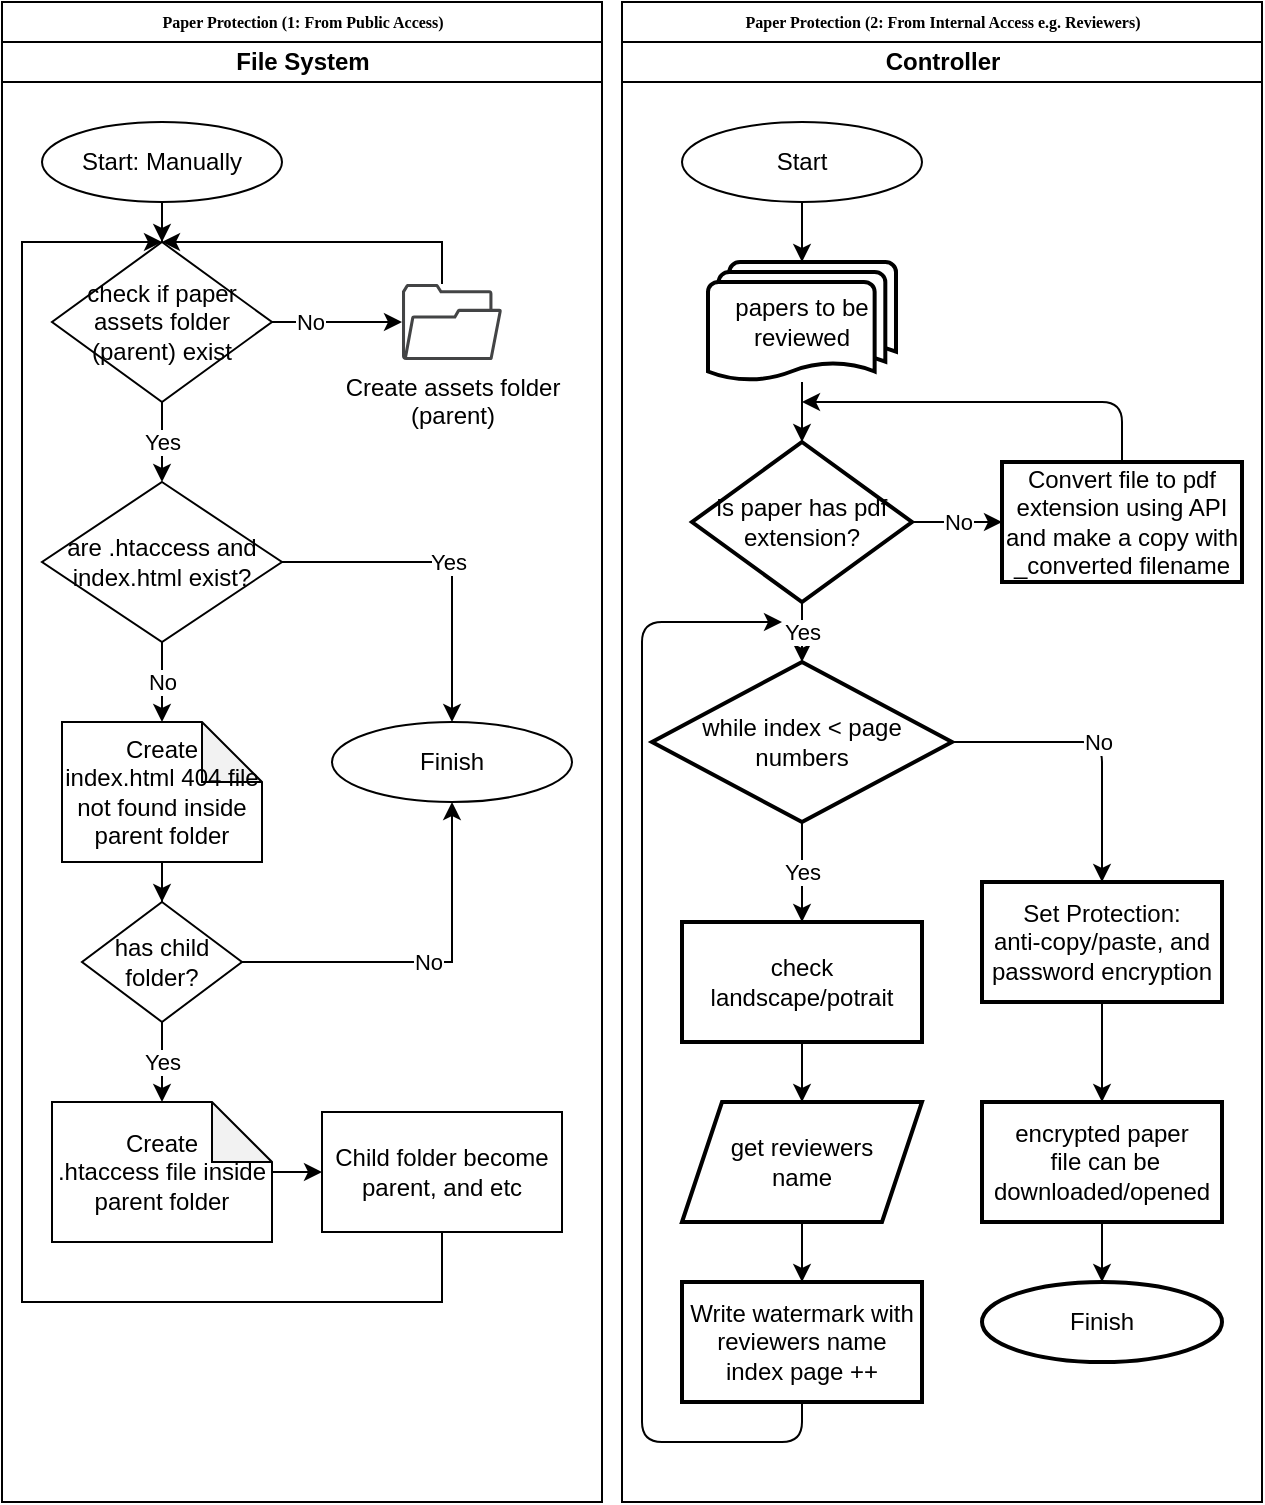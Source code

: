 <mxfile version="13.7.9" type="github">
  <diagram name="Page-1" id="74e2e168-ea6b-b213-b513-2b3c1d86103e">
    <mxGraphModel dx="1310" dy="703" grid="1" gridSize="10" guides="1" tooltips="1" connect="1" arrows="1" fold="1" page="1" pageScale="1" pageWidth="1100" pageHeight="850" background="#ffffff" math="0" shadow="0">
      <root>
        <mxCell id="0" />
        <mxCell id="1" parent="0" />
        <mxCell id="77e6c97f196da883-1" value="Paper Protection (1: From Public Access)" style="swimlane;html=1;childLayout=stackLayout;startSize=20;rounded=0;shadow=0;labelBackgroundColor=none;strokeWidth=1;fontFamily=Verdana;fontSize=8;align=center;" parent="1" vertex="1">
          <mxGeometry x="70" y="40" width="300" height="750" as="geometry" />
        </mxCell>
        <mxCell id="77e6c97f196da883-2" value="File System" style="swimlane;html=1;startSize=20;" parent="77e6c97f196da883-1" vertex="1">
          <mxGeometry y="20" width="300" height="730" as="geometry" />
        </mxCell>
        <mxCell id="IMko0UA6OWlLNupEnCfx-7" value="" style="edgeStyle=orthogonalEdgeStyle;rounded=0;orthogonalLoop=1;jettySize=auto;html=1;entryX=0.5;entryY=0;entryDx=0;entryDy=0;" edge="1" parent="77e6c97f196da883-2" source="IMko0UA6OWlLNupEnCfx-5" target="IMko0UA6OWlLNupEnCfx-15">
          <mxGeometry relative="1" as="geometry">
            <mxPoint x="80.059" y="120" as="targetPoint" />
          </mxGeometry>
        </mxCell>
        <mxCell id="IMko0UA6OWlLNupEnCfx-5" value="Start: Manually" style="ellipse;whiteSpace=wrap;html=1;" vertex="1" parent="77e6c97f196da883-2">
          <mxGeometry x="20" y="40" width="120" height="40" as="geometry" />
        </mxCell>
        <mxCell id="IMko0UA6OWlLNupEnCfx-26" style="edgeStyle=orthogonalEdgeStyle;rounded=0;orthogonalLoop=1;jettySize=auto;html=1;" edge="1" parent="77e6c97f196da883-2" source="IMko0UA6OWlLNupEnCfx-15" target="IMko0UA6OWlLNupEnCfx-25">
          <mxGeometry relative="1" as="geometry" />
        </mxCell>
        <mxCell id="IMko0UA6OWlLNupEnCfx-28" value="No" style="edgeLabel;html=1;align=center;verticalAlign=middle;resizable=0;points=[];" vertex="1" connectable="0" parent="IMko0UA6OWlLNupEnCfx-26">
          <mxGeometry x="-0.451" relative="1" as="geometry">
            <mxPoint x="1" as="offset" />
          </mxGeometry>
        </mxCell>
        <mxCell id="IMko0UA6OWlLNupEnCfx-15" value="&lt;span&gt;check if paper assets folder (parent) exist&lt;/span&gt;" style="rhombus;whiteSpace=wrap;html=1;" vertex="1" parent="77e6c97f196da883-2">
          <mxGeometry x="25" y="100" width="110" height="80" as="geometry" />
        </mxCell>
        <mxCell id="IMko0UA6OWlLNupEnCfx-27" style="edgeStyle=orthogonalEdgeStyle;rounded=0;orthogonalLoop=1;jettySize=auto;html=1;entryX=0.5;entryY=0;entryDx=0;entryDy=0;" edge="1" parent="77e6c97f196da883-2" source="IMko0UA6OWlLNupEnCfx-25" target="IMko0UA6OWlLNupEnCfx-15">
          <mxGeometry relative="1" as="geometry">
            <Array as="points">
              <mxPoint x="220" y="100" />
            </Array>
          </mxGeometry>
        </mxCell>
        <mxCell id="IMko0UA6OWlLNupEnCfx-29" value="are .htaccess and index.html exist?" style="rhombus;whiteSpace=wrap;html=1;" vertex="1" parent="77e6c97f196da883-2">
          <mxGeometry x="20" y="220" width="120" height="80" as="geometry" />
        </mxCell>
        <mxCell id="IMko0UA6OWlLNupEnCfx-14" value="Yes" style="edgeStyle=orthogonalEdgeStyle;rounded=0;orthogonalLoop=1;jettySize=auto;html=1;entryX=0.5;entryY=0;entryDx=0;entryDy=0;entryPerimeter=0;" edge="1" parent="77e6c97f196da883-2" source="IMko0UA6OWlLNupEnCfx-8" target="IMko0UA6OWlLNupEnCfx-17">
          <mxGeometry relative="1" as="geometry">
            <mxPoint x="80.059" y="400" as="targetPoint" />
          </mxGeometry>
        </mxCell>
        <mxCell id="IMko0UA6OWlLNupEnCfx-22" style="edgeStyle=orthogonalEdgeStyle;rounded=0;orthogonalLoop=1;jettySize=auto;html=1;entryX=0.5;entryY=0;entryDx=0;entryDy=0;" edge="1" parent="77e6c97f196da883-2" source="IMko0UA6OWlLNupEnCfx-19" target="IMko0UA6OWlLNupEnCfx-8">
          <mxGeometry relative="1" as="geometry" />
        </mxCell>
        <mxCell id="IMko0UA6OWlLNupEnCfx-35" value="No" style="edgeStyle=orthogonalEdgeStyle;rounded=0;orthogonalLoop=1;jettySize=auto;html=1;entryX=0.5;entryY=1;entryDx=0;entryDy=0;" edge="1" parent="77e6c97f196da883-2" source="IMko0UA6OWlLNupEnCfx-8" target="IMko0UA6OWlLNupEnCfx-33">
          <mxGeometry relative="1" as="geometry" />
        </mxCell>
        <mxCell id="IMko0UA6OWlLNupEnCfx-19" value="Create &lt;br&gt;index.html 404 file not found inside parent folder" style="shape=note;whiteSpace=wrap;html=1;backgroundOutline=1;darkOpacity=0.05;" vertex="1" parent="77e6c97f196da883-2">
          <mxGeometry x="30" y="340" width="100" height="70" as="geometry" />
        </mxCell>
        <mxCell id="IMko0UA6OWlLNupEnCfx-8" value="has child folder?" style="rhombus;whiteSpace=wrap;html=1;" vertex="1" parent="77e6c97f196da883-2">
          <mxGeometry x="40" y="430" width="80" height="60" as="geometry" />
        </mxCell>
        <mxCell id="IMko0UA6OWlLNupEnCfx-17" value="&lt;span&gt;Create &lt;br&gt;.htaccess&amp;nbsp;file inside parent folder&lt;/span&gt;" style="shape=note;whiteSpace=wrap;html=1;backgroundOutline=1;darkOpacity=0.05;" vertex="1" parent="77e6c97f196da883-2">
          <mxGeometry x="25" y="530" width="110" height="70" as="geometry" />
        </mxCell>
        <mxCell id="IMko0UA6OWlLNupEnCfx-36" value="Child folder become parent, and etc" style="whiteSpace=wrap;html=1;" vertex="1" parent="77e6c97f196da883-2">
          <mxGeometry x="160" y="535" width="120" height="60" as="geometry" />
        </mxCell>
        <mxCell id="IMko0UA6OWlLNupEnCfx-33" value="Finish" style="ellipse;whiteSpace=wrap;html=1;" vertex="1" parent="77e6c97f196da883-2">
          <mxGeometry x="165" y="340" width="120" height="40" as="geometry" />
        </mxCell>
        <mxCell id="IMko0UA6OWlLNupEnCfx-25" value="Create assets folder &lt;br&gt;(parent)" style="pointerEvents=1;shadow=0;dashed=0;html=1;strokeColor=none;fillColor=#434445;aspect=fixed;labelPosition=center;verticalLabelPosition=bottom;verticalAlign=top;align=center;outlineConnect=0;shape=mxgraph.vvd.folder;" vertex="1" parent="77e6c97f196da883-2">
          <mxGeometry x="200" y="121" width="50" height="38" as="geometry" />
        </mxCell>
        <mxCell id="IMko0UA6OWlLNupEnCfx-30" value="Yes" style="edgeStyle=orthogonalEdgeStyle;rounded=0;orthogonalLoop=1;jettySize=auto;html=1;" edge="1" parent="77e6c97f196da883-2" source="IMko0UA6OWlLNupEnCfx-15" target="IMko0UA6OWlLNupEnCfx-29">
          <mxGeometry relative="1" as="geometry" />
        </mxCell>
        <mxCell id="IMko0UA6OWlLNupEnCfx-32" value="No" style="edgeStyle=orthogonalEdgeStyle;rounded=0;orthogonalLoop=1;jettySize=auto;html=1;entryX=0.5;entryY=0;entryDx=0;entryDy=0;entryPerimeter=0;" edge="1" parent="77e6c97f196da883-2" source="IMko0UA6OWlLNupEnCfx-29" target="IMko0UA6OWlLNupEnCfx-19">
          <mxGeometry relative="1" as="geometry" />
        </mxCell>
        <mxCell id="IMko0UA6OWlLNupEnCfx-34" value="Yes" style="edgeStyle=orthogonalEdgeStyle;rounded=0;orthogonalLoop=1;jettySize=auto;html=1;" edge="1" parent="77e6c97f196da883-2" source="IMko0UA6OWlLNupEnCfx-29" target="IMko0UA6OWlLNupEnCfx-33">
          <mxGeometry relative="1" as="geometry" />
        </mxCell>
        <mxCell id="IMko0UA6OWlLNupEnCfx-37" value="" style="edgeStyle=orthogonalEdgeStyle;rounded=0;orthogonalLoop=1;jettySize=auto;html=1;" edge="1" parent="77e6c97f196da883-2" source="IMko0UA6OWlLNupEnCfx-17" target="IMko0UA6OWlLNupEnCfx-36">
          <mxGeometry relative="1" as="geometry" />
        </mxCell>
        <mxCell id="IMko0UA6OWlLNupEnCfx-38" style="edgeStyle=orthogonalEdgeStyle;rounded=0;orthogonalLoop=1;jettySize=auto;html=1;entryX=0.5;entryY=0;entryDx=0;entryDy=0;exitX=0.5;exitY=1;exitDx=0;exitDy=0;" edge="1" parent="77e6c97f196da883-2" source="IMko0UA6OWlLNupEnCfx-36" target="IMko0UA6OWlLNupEnCfx-15">
          <mxGeometry relative="1" as="geometry">
            <Array as="points">
              <mxPoint x="220" y="630" />
              <mxPoint x="10" y="630" />
              <mxPoint x="10" y="100" />
            </Array>
          </mxGeometry>
        </mxCell>
        <mxCell id="IMko0UA6OWlLNupEnCfx-2" value="Paper Protection (2: From Internal Access e.g. Reviewers)" style="swimlane;html=1;childLayout=stackLayout;startSize=20;rounded=0;shadow=0;labelBackgroundColor=none;strokeWidth=1;fontFamily=Verdana;fontSize=8;align=center;" vertex="1" parent="1">
          <mxGeometry x="380" y="40" width="320" height="750" as="geometry" />
        </mxCell>
        <mxCell id="IMko0UA6OWlLNupEnCfx-4" value="Controller" style="swimlane;html=1;startSize=20;" vertex="1" parent="IMko0UA6OWlLNupEnCfx-2">
          <mxGeometry y="20" width="320" height="730" as="geometry" />
        </mxCell>
        <mxCell id="IMko0UA6OWlLNupEnCfx-41" style="edgeStyle=orthogonalEdgeStyle;rounded=0;orthogonalLoop=1;jettySize=auto;html=1;entryX=0.5;entryY=0;entryDx=0;entryDy=0;entryPerimeter=0;" edge="1" parent="IMko0UA6OWlLNupEnCfx-4" source="IMko0UA6OWlLNupEnCfx-39" target="IMko0UA6OWlLNupEnCfx-40">
          <mxGeometry relative="1" as="geometry" />
        </mxCell>
        <mxCell id="IMko0UA6OWlLNupEnCfx-49" value="while index &amp;lt; page numbers" style="rhombus;whiteSpace=wrap;html=1;strokeWidth=2;" vertex="1" parent="IMko0UA6OWlLNupEnCfx-4">
          <mxGeometry x="15" y="310" width="150" height="80" as="geometry" />
        </mxCell>
        <mxCell id="IMko0UA6OWlLNupEnCfx-42" value="is paper has pdf extension?" style="rhombus;whiteSpace=wrap;html=1;strokeWidth=2;" vertex="1" parent="IMko0UA6OWlLNupEnCfx-4">
          <mxGeometry x="35" y="200" width="110" height="80" as="geometry" />
        </mxCell>
        <mxCell id="IMko0UA6OWlLNupEnCfx-40" value="papers to be reviewed" style="strokeWidth=2;html=1;shape=mxgraph.flowchart.multi-document;whiteSpace=wrap;" vertex="1" parent="IMko0UA6OWlLNupEnCfx-4">
          <mxGeometry x="43" y="110" width="94" height="60" as="geometry" />
        </mxCell>
        <mxCell id="IMko0UA6OWlLNupEnCfx-39" value="Start" style="ellipse;whiteSpace=wrap;html=1;" vertex="1" parent="IMko0UA6OWlLNupEnCfx-4">
          <mxGeometry x="30" y="40" width="120" height="40" as="geometry" />
        </mxCell>
        <mxCell id="IMko0UA6OWlLNupEnCfx-43" value="" style="edgeStyle=orthogonalEdgeStyle;rounded=0;orthogonalLoop=1;jettySize=auto;html=1;" edge="1" parent="IMko0UA6OWlLNupEnCfx-4" source="IMko0UA6OWlLNupEnCfx-40" target="IMko0UA6OWlLNupEnCfx-42">
          <mxGeometry relative="1" as="geometry" />
        </mxCell>
        <mxCell id="IMko0UA6OWlLNupEnCfx-47" value="No" style="edgeStyle=orthogonalEdgeStyle;rounded=0;orthogonalLoop=1;jettySize=auto;html=1;" edge="1" parent="IMko0UA6OWlLNupEnCfx-4" source="IMko0UA6OWlLNupEnCfx-42" target="IMko0UA6OWlLNupEnCfx-46">
          <mxGeometry relative="1" as="geometry" />
        </mxCell>
        <mxCell id="IMko0UA6OWlLNupEnCfx-50" value="Yes" style="edgeStyle=orthogonalEdgeStyle;rounded=1;orthogonalLoop=1;jettySize=auto;html=1;" edge="1" parent="IMko0UA6OWlLNupEnCfx-4" source="IMko0UA6OWlLNupEnCfx-42" target="IMko0UA6OWlLNupEnCfx-49">
          <mxGeometry relative="1" as="geometry" />
        </mxCell>
        <mxCell id="IMko0UA6OWlLNupEnCfx-51" value="check landscape/potrait" style="whiteSpace=wrap;html=1;strokeWidth=2;" vertex="1" parent="IMko0UA6OWlLNupEnCfx-4">
          <mxGeometry x="30" y="440" width="120" height="60" as="geometry" />
        </mxCell>
        <mxCell id="IMko0UA6OWlLNupEnCfx-57" style="edgeStyle=orthogonalEdgeStyle;rounded=1;orthogonalLoop=1;jettySize=auto;html=1;entryX=0.5;entryY=0;entryDx=0;entryDy=0;" edge="1" parent="IMko0UA6OWlLNupEnCfx-4" source="IMko0UA6OWlLNupEnCfx-55" target="IMko0UA6OWlLNupEnCfx-53">
          <mxGeometry relative="1" as="geometry" />
        </mxCell>
        <mxCell id="IMko0UA6OWlLNupEnCfx-55" value="get reviewers&lt;br&gt;name" style="shape=parallelogram;perimeter=parallelogramPerimeter;whiteSpace=wrap;html=1;fixedSize=1;strokeWidth=2;" vertex="1" parent="IMko0UA6OWlLNupEnCfx-4">
          <mxGeometry x="30" y="530" width="120" height="60" as="geometry" />
        </mxCell>
        <mxCell id="IMko0UA6OWlLNupEnCfx-53" value="Write watermark with reviewers name&lt;br&gt;index page ++" style="whiteSpace=wrap;html=1;strokeWidth=2;" vertex="1" parent="IMko0UA6OWlLNupEnCfx-4">
          <mxGeometry x="30" y="620" width="120" height="60" as="geometry" />
        </mxCell>
        <mxCell id="IMko0UA6OWlLNupEnCfx-46" value="Convert file to pdf&lt;br&gt;extension using API and make a copy with _converted filename" style="whiteSpace=wrap;html=1;strokeWidth=2;" vertex="1" parent="IMko0UA6OWlLNupEnCfx-4">
          <mxGeometry x="190" y="210" width="120" height="60" as="geometry" />
        </mxCell>
        <mxCell id="IMko0UA6OWlLNupEnCfx-52" value="Yes" style="edgeStyle=orthogonalEdgeStyle;rounded=1;orthogonalLoop=1;jettySize=auto;html=1;" edge="1" parent="IMko0UA6OWlLNupEnCfx-4" source="IMko0UA6OWlLNupEnCfx-49" target="IMko0UA6OWlLNupEnCfx-51">
          <mxGeometry relative="1" as="geometry" />
        </mxCell>
        <mxCell id="IMko0UA6OWlLNupEnCfx-56" value="" style="edgeStyle=orthogonalEdgeStyle;rounded=1;orthogonalLoop=1;jettySize=auto;html=1;" edge="1" parent="IMko0UA6OWlLNupEnCfx-4" source="IMko0UA6OWlLNupEnCfx-51" target="IMko0UA6OWlLNupEnCfx-55">
          <mxGeometry relative="1" as="geometry" />
        </mxCell>
        <mxCell id="IMko0UA6OWlLNupEnCfx-61" value="" style="edgeStyle=orthogonalEdgeStyle;rounded=1;orthogonalLoop=1;jettySize=auto;html=1;exitX=0.5;exitY=1;exitDx=0;exitDy=0;" edge="1" parent="IMko0UA6OWlLNupEnCfx-4" source="IMko0UA6OWlLNupEnCfx-53">
          <mxGeometry relative="1" as="geometry">
            <mxPoint x="240.059" y="680" as="sourcePoint" />
            <mxPoint x="80" y="290" as="targetPoint" />
            <Array as="points">
              <mxPoint x="90" y="700" />
              <mxPoint x="10" y="700" />
              <mxPoint x="10" y="290" />
            </Array>
          </mxGeometry>
        </mxCell>
        <mxCell id="IMko0UA6OWlLNupEnCfx-62" value="Finish" style="ellipse;whiteSpace=wrap;html=1;strokeWidth=2;" vertex="1" parent="IMko0UA6OWlLNupEnCfx-4">
          <mxGeometry x="180" y="620" width="120" height="40" as="geometry" />
        </mxCell>
        <mxCell id="IMko0UA6OWlLNupEnCfx-63" value="" style="edgeStyle=orthogonalEdgeStyle;rounded=1;orthogonalLoop=1;jettySize=auto;html=1;" edge="1" parent="IMko0UA6OWlLNupEnCfx-4" source="IMko0UA6OWlLNupEnCfx-60" target="IMko0UA6OWlLNupEnCfx-62">
          <mxGeometry relative="1" as="geometry" />
        </mxCell>
        <mxCell id="IMko0UA6OWlLNupEnCfx-64" value="No" style="edgeStyle=orthogonalEdgeStyle;rounded=1;orthogonalLoop=1;jettySize=auto;html=1;entryX=0.5;entryY=0;entryDx=0;entryDy=0;" edge="1" parent="IMko0UA6OWlLNupEnCfx-4" source="IMko0UA6OWlLNupEnCfx-49" target="IMko0UA6OWlLNupEnCfx-65">
          <mxGeometry relative="1" as="geometry" />
        </mxCell>
        <mxCell id="IMko0UA6OWlLNupEnCfx-66" style="edgeStyle=orthogonalEdgeStyle;rounded=1;orthogonalLoop=1;jettySize=auto;html=1;entryX=0.5;entryY=0;entryDx=0;entryDy=0;" edge="1" parent="IMko0UA6OWlLNupEnCfx-4" source="IMko0UA6OWlLNupEnCfx-65" target="IMko0UA6OWlLNupEnCfx-60">
          <mxGeometry relative="1" as="geometry" />
        </mxCell>
        <mxCell id="IMko0UA6OWlLNupEnCfx-65" value="Set Protection:&lt;br&gt;anti-copy/paste, and password encryption" style="whiteSpace=wrap;html=1;strokeWidth=2;" vertex="1" parent="IMko0UA6OWlLNupEnCfx-4">
          <mxGeometry x="180" y="420" width="120" height="60" as="geometry" />
        </mxCell>
        <mxCell id="IMko0UA6OWlLNupEnCfx-60" value="encrypted paper&lt;br&gt;&amp;nbsp;file can be downloaded/opened" style="whiteSpace=wrap;html=1;strokeWidth=2;" vertex="1" parent="IMko0UA6OWlLNupEnCfx-4">
          <mxGeometry x="180" y="530" width="120" height="60" as="geometry" />
        </mxCell>
        <mxCell id="IMko0UA6OWlLNupEnCfx-48" style="edgeStyle=orthogonalEdgeStyle;rounded=1;orthogonalLoop=1;jettySize=auto;html=1;exitX=0.5;exitY=0;exitDx=0;exitDy=0;" edge="1" parent="1" source="IMko0UA6OWlLNupEnCfx-46">
          <mxGeometry relative="1" as="geometry">
            <mxPoint x="470" y="240" as="targetPoint" />
            <Array as="points">
              <mxPoint x="630" y="240" />
            </Array>
          </mxGeometry>
        </mxCell>
      </root>
    </mxGraphModel>
  </diagram>
</mxfile>
